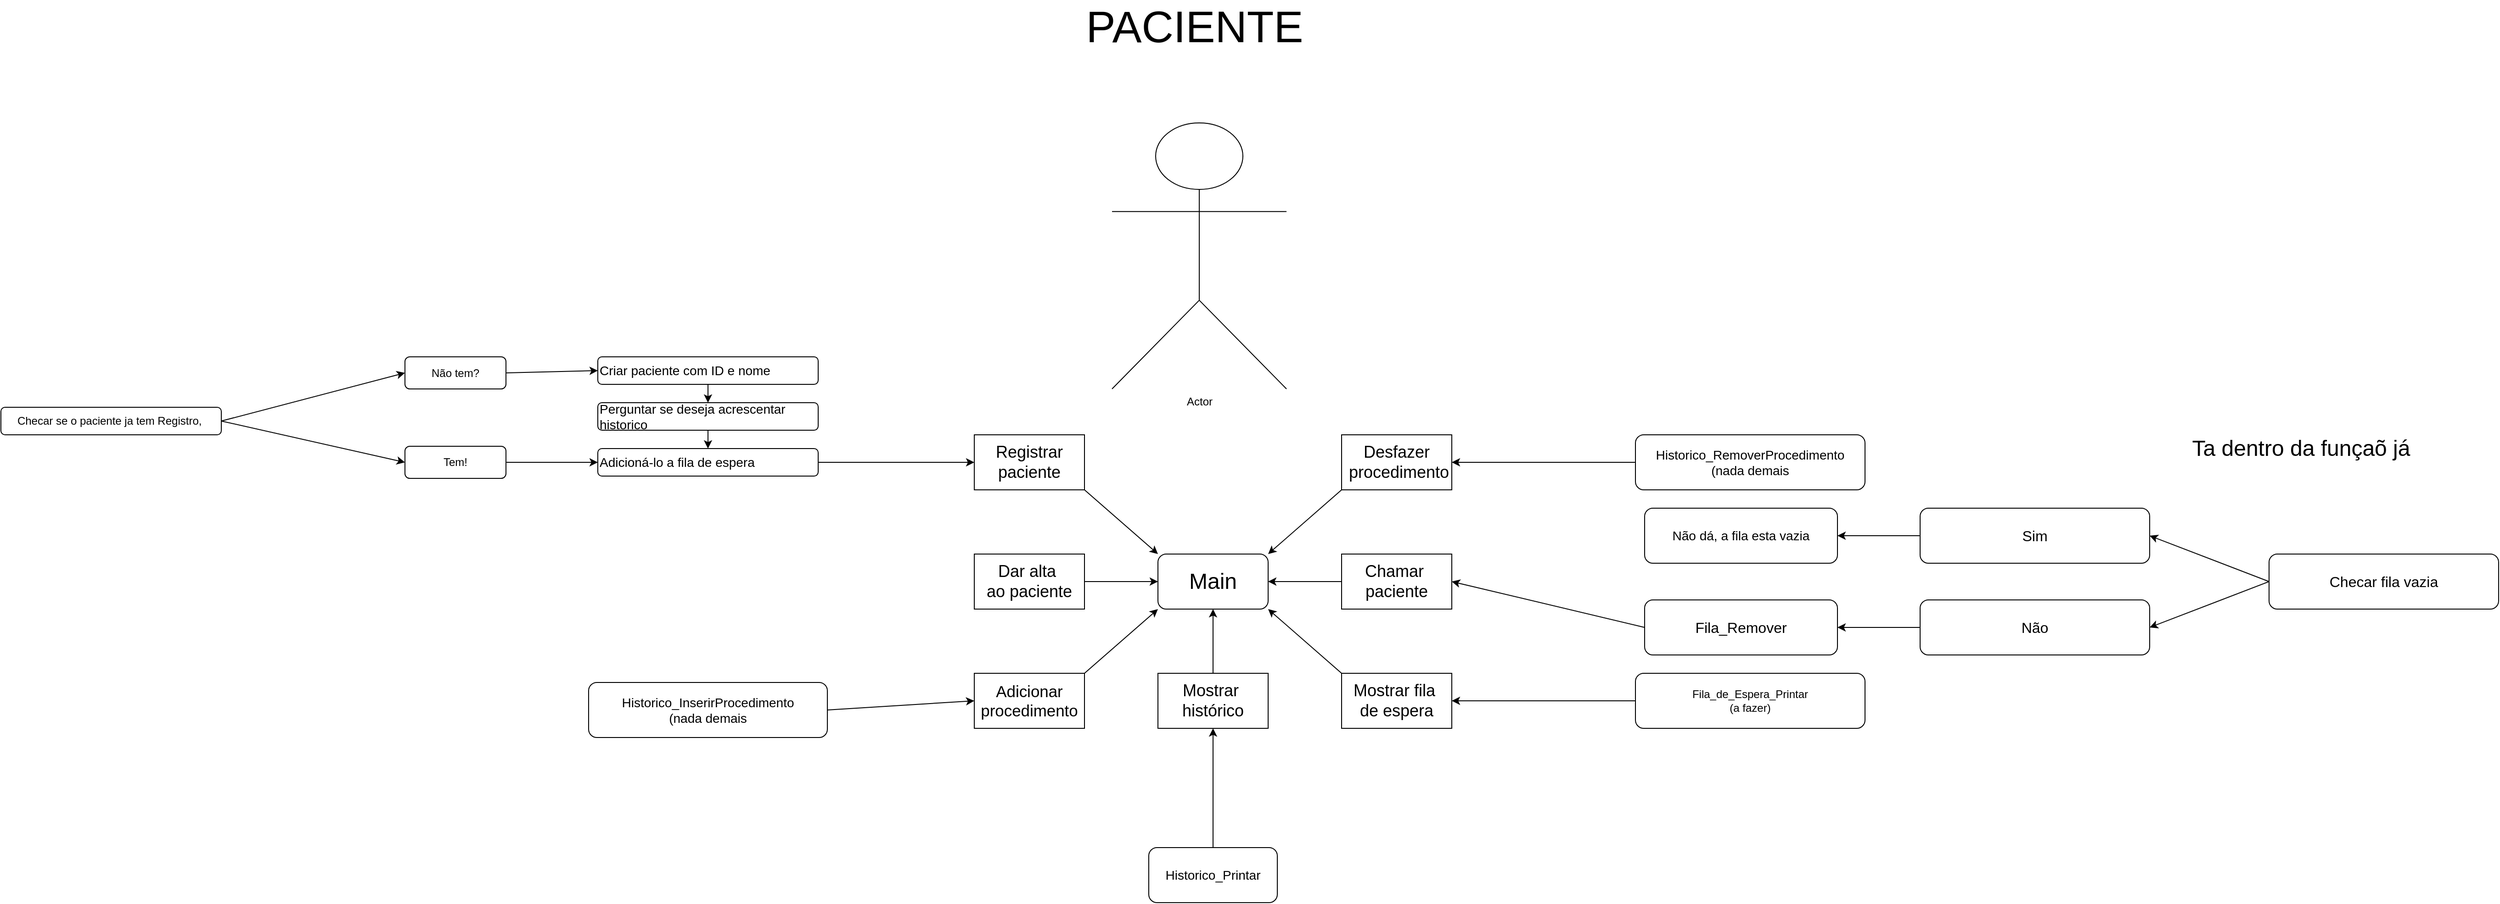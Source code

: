 <mxfile>
    <diagram id="CUupPDtqjZVIRSD05hvn" name="Page-1">
        <mxGraphModel dx="2407" dy="1240" grid="1" gridSize="10" guides="1" tooltips="1" connect="1" arrows="1" fold="1" page="1" pageScale="1" pageWidth="827" pageHeight="1169" math="0" shadow="0">
            <root>
                <mxCell id="0"/>
                <mxCell id="1" parent="0"/>
                <mxCell id="2" value="&lt;font style=&quot;font-size: 24px;&quot;&gt;Main&lt;/font&gt;" style="rounded=1;whiteSpace=wrap;html=1;align=center;" vertex="1" parent="1">
                    <mxGeometry x="1600" y="1570" width="120" height="60" as="geometry"/>
                </mxCell>
                <mxCell id="60" style="edgeStyle=none;html=1;exitX=1;exitY=1;exitDx=0;exitDy=0;entryX=0;entryY=0;entryDx=0;entryDy=0;" edge="1" parent="1" source="3" target="2">
                    <mxGeometry relative="1" as="geometry"/>
                </mxCell>
                <mxCell id="3" value="&lt;font style=&quot;font-size: 18px;&quot;&gt;Registrar paciente&lt;/font&gt;" style="rounded=0;whiteSpace=wrap;html=1;" vertex="1" parent="1">
                    <mxGeometry x="1400" y="1440" width="120" height="60" as="geometry"/>
                </mxCell>
                <mxCell id="61" style="edgeStyle=none;html=1;exitX=1;exitY=0.5;exitDx=0;exitDy=0;entryX=0;entryY=0.5;entryDx=0;entryDy=0;" edge="1" parent="1" source="5" target="2">
                    <mxGeometry relative="1" as="geometry"/>
                </mxCell>
                <mxCell id="5" value="&lt;span style=&quot;font-family: sans-serif; text-align: start; white-space: pre; background-color: rgb(255, 255, 255);&quot;&gt;&lt;font style=&quot;font-size: 18px;&quot;&gt;Dar alta &lt;/font&gt;&lt;/span&gt;&lt;div&gt;&lt;span style=&quot;font-family: sans-serif; text-align: start; white-space: pre; background-color: rgb(255, 255, 255);&quot;&gt;&lt;font style=&quot;font-size: 18px;&quot;&gt;ao paciente&lt;/font&gt;&lt;/span&gt;&lt;/div&gt;" style="rounded=0;whiteSpace=wrap;html=1;" vertex="1" parent="1">
                    <mxGeometry x="1400" y="1570" width="120" height="60" as="geometry"/>
                </mxCell>
                <mxCell id="62" style="edgeStyle=none;html=1;exitX=1;exitY=0;exitDx=0;exitDy=0;entryX=0;entryY=1;entryDx=0;entryDy=0;" edge="1" parent="1" source="6" target="2">
                    <mxGeometry relative="1" as="geometry"/>
                </mxCell>
                <mxCell id="6" value="&lt;span style=&quot;font-family: sans-serif; font-size: 17.465px; text-align: start; white-space: pre; background-color: rgb(255, 255, 255);&quot;&gt;Adicionar&lt;/span&gt;&lt;div&gt;&lt;span style=&quot;font-family: sans-serif; font-size: 17.465px; text-align: start; white-space: pre; background-color: rgb(255, 255, 255);&quot;&gt; procedimento &lt;/span&gt;&lt;/div&gt;" style="rounded=0;whiteSpace=wrap;html=1;" vertex="1" parent="1">
                    <mxGeometry x="1400" y="1700" width="120" height="60" as="geometry"/>
                </mxCell>
                <mxCell id="65" style="edgeStyle=none;html=1;exitX=0;exitY=0.5;exitDx=0;exitDy=0;entryX=1;entryY=0.5;entryDx=0;entryDy=0;" edge="1" parent="1" source="7" target="2">
                    <mxGeometry relative="1" as="geometry"/>
                </mxCell>
                <mxCell id="7" value="&lt;span style=&quot;font-family: sans-serif; text-align: start; white-space: pre; background-color: rgb(255, 255, 255);&quot;&gt;&lt;font style=&quot;font-size: 18px;&quot;&gt;Chamar &lt;/font&gt;&lt;/span&gt;&lt;div&gt;&lt;span style=&quot;font-family: sans-serif; text-align: start; white-space: pre; background-color: rgb(255, 255, 255);&quot;&gt;&lt;font style=&quot;font-size: 18px;&quot;&gt;paciente&lt;/font&gt;&lt;/span&gt;&lt;/div&gt;" style="rounded=0;whiteSpace=wrap;html=1;" vertex="1" parent="1">
                    <mxGeometry x="1800" y="1570" width="120" height="60" as="geometry"/>
                </mxCell>
                <mxCell id="66" style="edgeStyle=none;html=1;exitX=0;exitY=1;exitDx=0;exitDy=0;entryX=1;entryY=0;entryDx=0;entryDy=0;" edge="1" parent="1" source="8" target="2">
                    <mxGeometry relative="1" as="geometry"/>
                </mxCell>
                <mxCell id="8" value="&lt;span style=&quot;font-family: sans-serif; text-align: start; white-space: pre; background-color: rgb(255, 255, 255);&quot;&gt;&lt;font style=&quot;font-size: 18px;&quot;&gt;Desfazer&lt;/font&gt;&lt;/span&gt;&lt;div&gt;&lt;span style=&quot;font-family: sans-serif; text-align: start; white-space: pre; background-color: rgb(255, 255, 255);&quot;&gt;&lt;font style=&quot;font-size: 18px;&quot;&gt; procedimento&lt;/font&gt;&lt;/span&gt;&lt;/div&gt;" style="rounded=0;whiteSpace=wrap;html=1;" vertex="1" parent="1">
                    <mxGeometry x="1800" y="1440" width="120" height="60" as="geometry"/>
                </mxCell>
                <mxCell id="64" style="edgeStyle=none;html=1;exitX=0;exitY=0;exitDx=0;exitDy=0;entryX=1;entryY=1;entryDx=0;entryDy=0;" edge="1" parent="1" source="9" target="2">
                    <mxGeometry relative="1" as="geometry"/>
                </mxCell>
                <mxCell id="9" value="&lt;span style=&quot;font-family: sans-serif; text-align: start; white-space: pre; background-color: rgb(255, 255, 255);&quot;&gt;&lt;font style=&quot;font-size: 18px;&quot;&gt;Mostrar fila &lt;/font&gt;&lt;/span&gt;&lt;div&gt;&lt;span style=&quot;font-family: sans-serif; text-align: start; white-space: pre; background-color: rgb(255, 255, 255);&quot;&gt;&lt;font style=&quot;font-size: 18px;&quot;&gt;de espera&lt;/font&gt;&lt;/span&gt;&lt;/div&gt;" style="rounded=0;whiteSpace=wrap;html=1;" vertex="1" parent="1">
                    <mxGeometry x="1800" y="1700" width="120" height="60" as="geometry"/>
                </mxCell>
                <mxCell id="63" style="edgeStyle=none;html=1;exitX=0.5;exitY=0;exitDx=0;exitDy=0;entryX=0.5;entryY=1;entryDx=0;entryDy=0;" edge="1" parent="1" source="10" target="2">
                    <mxGeometry relative="1" as="geometry"/>
                </mxCell>
                <mxCell id="10" value="&lt;span style=&quot;font-family: sans-serif; text-align: start; white-space: pre; background-color: rgb(255, 255, 255);&quot;&gt;&lt;font style=&quot;font-size: 18px;&quot;&gt;Mostrar &lt;/font&gt;&lt;/span&gt;&lt;div&gt;&lt;span style=&quot;font-family: sans-serif; text-align: start; white-space: pre; background-color: rgb(255, 255, 255);&quot;&gt;&lt;font style=&quot;font-size: 18px;&quot;&gt;histórico&lt;/font&gt;&lt;/span&gt;&lt;/div&gt;" style="rounded=0;whiteSpace=wrap;html=1;" vertex="1" parent="1">
                    <mxGeometry x="1600" y="1700" width="120" height="60" as="geometry"/>
                </mxCell>
                <mxCell id="34" style="edgeStyle=none;html=1;exitX=0.5;exitY=1;exitDx=0;exitDy=0;entryX=0.5;entryY=0;entryDx=0;entryDy=0;" edge="1" parent="1" source="21" target="22">
                    <mxGeometry relative="1" as="geometry"/>
                </mxCell>
                <mxCell id="21" value="&lt;font style=&quot;font-size: 14px;&quot;&gt;Criar paciente com ID e nome&lt;/font&gt;" style="rounded=1;whiteSpace=wrap;html=1;align=left;" vertex="1" parent="1">
                    <mxGeometry x="990" y="1355" width="240" height="30" as="geometry"/>
                </mxCell>
                <mxCell id="35" style="edgeStyle=none;html=1;exitX=0.5;exitY=1;exitDx=0;exitDy=0;entryX=0.5;entryY=0;entryDx=0;entryDy=0;" edge="1" parent="1" source="22" target="25">
                    <mxGeometry relative="1" as="geometry"/>
                </mxCell>
                <mxCell id="22" value="&lt;span style=&quot;font-size: 14px;&quot;&gt;Perguntar se deseja acrescentar historico&lt;/span&gt;" style="rounded=1;whiteSpace=wrap;html=1;align=left;" vertex="1" parent="1">
                    <mxGeometry x="990" y="1405" width="240" height="30" as="geometry"/>
                </mxCell>
                <mxCell id="26" style="edgeStyle=none;html=1;exitX=1;exitY=0.5;exitDx=0;exitDy=0;entryX=0;entryY=0.5;entryDx=0;entryDy=0;" edge="1" parent="1" source="25" target="3">
                    <mxGeometry relative="1" as="geometry"/>
                </mxCell>
                <mxCell id="25" value="&lt;span style=&quot;font-size: 14px;&quot;&gt;Adicioná-lo a fila de espera&lt;/span&gt;" style="rounded=1;whiteSpace=wrap;html=1;align=left;" vertex="1" parent="1">
                    <mxGeometry x="990" y="1455" width="240" height="30" as="geometry"/>
                </mxCell>
                <mxCell id="30" style="edgeStyle=none;html=1;exitX=1;exitY=0.5;exitDx=0;exitDy=0;entryX=0;entryY=0.5;entryDx=0;entryDy=0;" edge="1" parent="1" source="28" target="29">
                    <mxGeometry relative="1" as="geometry"/>
                </mxCell>
                <mxCell id="37" style="edgeStyle=none;html=1;exitX=1;exitY=0.5;exitDx=0;exitDy=0;entryX=0;entryY=0.5;entryDx=0;entryDy=0;" edge="1" parent="1" source="28" target="36">
                    <mxGeometry relative="1" as="geometry"/>
                </mxCell>
                <mxCell id="28" value="Checar se o paciente ja tem Registro,&amp;nbsp;" style="rounded=1;whiteSpace=wrap;html=1;" vertex="1" parent="1">
                    <mxGeometry x="340" y="1410" width="240" height="30" as="geometry"/>
                </mxCell>
                <mxCell id="31" style="edgeStyle=none;html=1;exitX=1;exitY=0.5;exitDx=0;exitDy=0;entryX=0;entryY=0.5;entryDx=0;entryDy=0;" edge="1" parent="1" source="29" target="21">
                    <mxGeometry relative="1" as="geometry"/>
                </mxCell>
                <mxCell id="29" value="Não tem?" style="rounded=1;whiteSpace=wrap;html=1;" vertex="1" parent="1">
                    <mxGeometry x="780" y="1355" width="110" height="35" as="geometry"/>
                </mxCell>
                <mxCell id="38" style="edgeStyle=none;html=1;exitX=1;exitY=0.5;exitDx=0;exitDy=0;entryX=0;entryY=0.5;entryDx=0;entryDy=0;" edge="1" parent="1" source="36" target="25">
                    <mxGeometry relative="1" as="geometry"/>
                </mxCell>
                <mxCell id="36" value="Tem!" style="rounded=1;whiteSpace=wrap;html=1;" vertex="1" parent="1">
                    <mxGeometry x="780" y="1452.5" width="110" height="35" as="geometry"/>
                </mxCell>
                <mxCell id="41" style="edgeStyle=none;html=1;exitX=0;exitY=0.5;exitDx=0;exitDy=0;entryX=1;entryY=0.5;entryDx=0;entryDy=0;" edge="1" parent="1" source="40" target="8">
                    <mxGeometry relative="1" as="geometry"/>
                </mxCell>
                <mxCell id="40" value="&lt;font style=&quot;font-size: 14px;&quot;&gt;Historico_RemoverProcedimento&lt;/font&gt;&lt;div&gt;&lt;font style=&quot;font-size: 14px;&quot;&gt;(nada demais&lt;/font&gt;&lt;/div&gt;" style="rounded=1;whiteSpace=wrap;html=1;" vertex="1" parent="1">
                    <mxGeometry x="2120" y="1440" width="250" height="60" as="geometry"/>
                </mxCell>
                <mxCell id="44" style="edgeStyle=none;html=1;exitX=1;exitY=0.5;exitDx=0;exitDy=0;entryX=0;entryY=0.5;entryDx=0;entryDy=0;" edge="1" parent="1" source="43" target="6">
                    <mxGeometry relative="1" as="geometry"/>
                </mxCell>
                <mxCell id="43" value="&lt;font style=&quot;font-size: 14px;&quot;&gt;Historico_InserirProcedimento&lt;/font&gt;&lt;div&gt;&lt;font style=&quot;font-size: 14px;&quot;&gt;(nada demais&lt;/font&gt;&lt;/div&gt;" style="rounded=1;whiteSpace=wrap;html=1;" vertex="1" parent="1">
                    <mxGeometry x="980" y="1710" width="260" height="60" as="geometry"/>
                </mxCell>
                <mxCell id="46" style="edgeStyle=none;html=1;exitX=0.5;exitY=0;exitDx=0;exitDy=0;entryX=0.5;entryY=1;entryDx=0;entryDy=0;" edge="1" parent="1" source="45" target="10">
                    <mxGeometry relative="1" as="geometry"/>
                </mxCell>
                <mxCell id="45" value="&lt;span style=&quot;font-size: 14px;&quot;&gt;Historico_Printar&lt;/span&gt;" style="rounded=1;whiteSpace=wrap;html=1;" vertex="1" parent="1">
                    <mxGeometry x="1590" y="1890" width="140" height="60" as="geometry"/>
                </mxCell>
                <mxCell id="48" style="edgeStyle=none;html=1;exitX=0;exitY=0.5;exitDx=0;exitDy=0;entryX=1;entryY=0.5;entryDx=0;entryDy=0;" edge="1" parent="1" source="47" target="9">
                    <mxGeometry relative="1" as="geometry"/>
                </mxCell>
                <mxCell id="47" value="Fila_de_Espera_Printar&lt;div&gt;(a fazer)&lt;/div&gt;" style="rounded=1;whiteSpace=wrap;html=1;" vertex="1" parent="1">
                    <mxGeometry x="2120" y="1700" width="250" height="60" as="geometry"/>
                </mxCell>
                <mxCell id="52" style="edgeStyle=none;html=1;exitX=0;exitY=0.5;exitDx=0;exitDy=0;entryX=1;entryY=0.5;entryDx=0;entryDy=0;" edge="1" parent="1" source="49" target="50">
                    <mxGeometry relative="1" as="geometry"/>
                </mxCell>
                <mxCell id="53" style="edgeStyle=none;html=1;exitX=0;exitY=0.5;exitDx=0;exitDy=0;entryX=1;entryY=0.5;entryDx=0;entryDy=0;" edge="1" parent="1" source="49" target="51">
                    <mxGeometry relative="1" as="geometry"/>
                </mxCell>
                <mxCell id="49" value="&lt;font size=&quot;3&quot;&gt;Checar fila vazia&lt;/font&gt;" style="rounded=1;whiteSpace=wrap;html=1;" vertex="1" parent="1">
                    <mxGeometry x="2810" y="1570" width="250" height="60" as="geometry"/>
                </mxCell>
                <mxCell id="55" style="edgeStyle=none;html=1;exitX=0;exitY=0.5;exitDx=0;exitDy=0;entryX=1;entryY=0.5;entryDx=0;entryDy=0;" edge="1" parent="1" source="50" target="54">
                    <mxGeometry relative="1" as="geometry"/>
                </mxCell>
                <mxCell id="50" value="&lt;font size=&quot;3&quot;&gt;Sim&lt;/font&gt;" style="rounded=1;whiteSpace=wrap;html=1;" vertex="1" parent="1">
                    <mxGeometry x="2430" y="1520" width="250" height="60" as="geometry"/>
                </mxCell>
                <mxCell id="57" style="edgeStyle=none;html=1;exitX=0;exitY=0.5;exitDx=0;exitDy=0;" edge="1" parent="1" source="51" target="56">
                    <mxGeometry relative="1" as="geometry"/>
                </mxCell>
                <mxCell id="51" value="&lt;font size=&quot;3&quot;&gt;Não&lt;/font&gt;" style="rounded=1;whiteSpace=wrap;html=1;" vertex="1" parent="1">
                    <mxGeometry x="2430" y="1620" width="250" height="60" as="geometry"/>
                </mxCell>
                <mxCell id="54" value="&lt;font style=&quot;font-size: 14px;&quot;&gt;Não dá, a fila esta vazia&lt;/font&gt;" style="rounded=1;whiteSpace=wrap;html=1;" vertex="1" parent="1">
                    <mxGeometry x="2130" y="1520" width="210" height="60" as="geometry"/>
                </mxCell>
                <mxCell id="58" style="edgeStyle=none;html=1;exitX=0;exitY=0.5;exitDx=0;exitDy=0;entryX=1;entryY=0.5;entryDx=0;entryDy=0;" edge="1" parent="1" source="56" target="7">
                    <mxGeometry relative="1" as="geometry"/>
                </mxCell>
                <mxCell id="56" value="&lt;font size=&quot;3&quot;&gt;Fila_Remover&lt;/font&gt;" style="rounded=1;whiteSpace=wrap;html=1;" vertex="1" parent="1">
                    <mxGeometry x="2130" y="1620" width="210" height="60" as="geometry"/>
                </mxCell>
                <mxCell id="67" value="&lt;font style=&quot;font-size: 24px;&quot;&gt;Ta dentro da funçaõ já&lt;/font&gt;" style="text;html=1;align=center;verticalAlign=middle;whiteSpace=wrap;rounded=0;" vertex="1" parent="1">
                    <mxGeometry x="2670" y="1440" width="350" height="30" as="geometry"/>
                </mxCell>
                <mxCell id="68" value="Actor" style="shape=umlActor;verticalLabelPosition=bottom;verticalAlign=top;html=1;outlineConnect=0;" vertex="1" parent="1">
                    <mxGeometry x="1550" y="1100" width="190" height="290" as="geometry"/>
                </mxCell>
                <mxCell id="73" value="&lt;font style=&quot;font-size: 48px;&quot;&gt;PACIENTE&lt;/font&gt;" style="text;html=1;align=center;verticalAlign=middle;whiteSpace=wrap;rounded=0;" vertex="1" parent="1">
                    <mxGeometry x="1610" y="980" width="60" height="30" as="geometry"/>
                </mxCell>
            </root>
        </mxGraphModel>
    </diagram>
</mxfile>